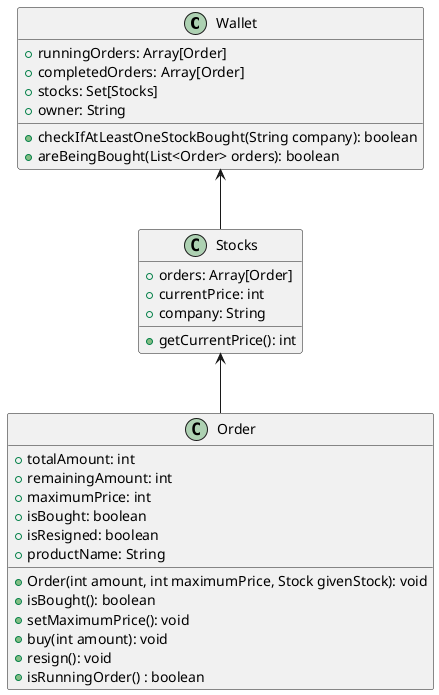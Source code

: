 @startuml
'https://plantuml.com/class-diagram

'abstract class AbstractList
'abstract AbstractCollection
'interface List
'interface Collection

'List <|-- AbstractList
'Collection <|-- AbstractCollection

'Collection <|- List
'AbstractCollection <|- AbstractList
'AbstractList <|-- ArrayList

'class ArrayList {
'Object[] elementData
'size()
'}

'enum TimeUnit {
'DAYS
'HOURS
'MINUTES
'}

class Wallet{
+runningOrders: Array[Order]
+completedOrders: Array[Order]
+stocks: Set[Stocks]
+owner: String

+checkIfAtLeastOneStockBought(String company): boolean
+areBeingBought(List<Order> orders): boolean
}

class Stocks{
+orders: Array[Order]
+currentPrice: int
+company: String

+getCurrentPrice(): int
}

class Order{
+totalAmount: int
+remainingAmount: int
+maximumPrice: int
+isBought: boolean
+isResigned: boolean
+productName: String

+Order(int amount, int maximumPrice, Stock givenStock): void
+isBought(): boolean
+setMaximumPrice(): void
+buy(int amount): void
+resign(): void
+isRunningOrder() : boolean
}

Wallet <-- Stocks
Stocks <-- Order

@enduml
